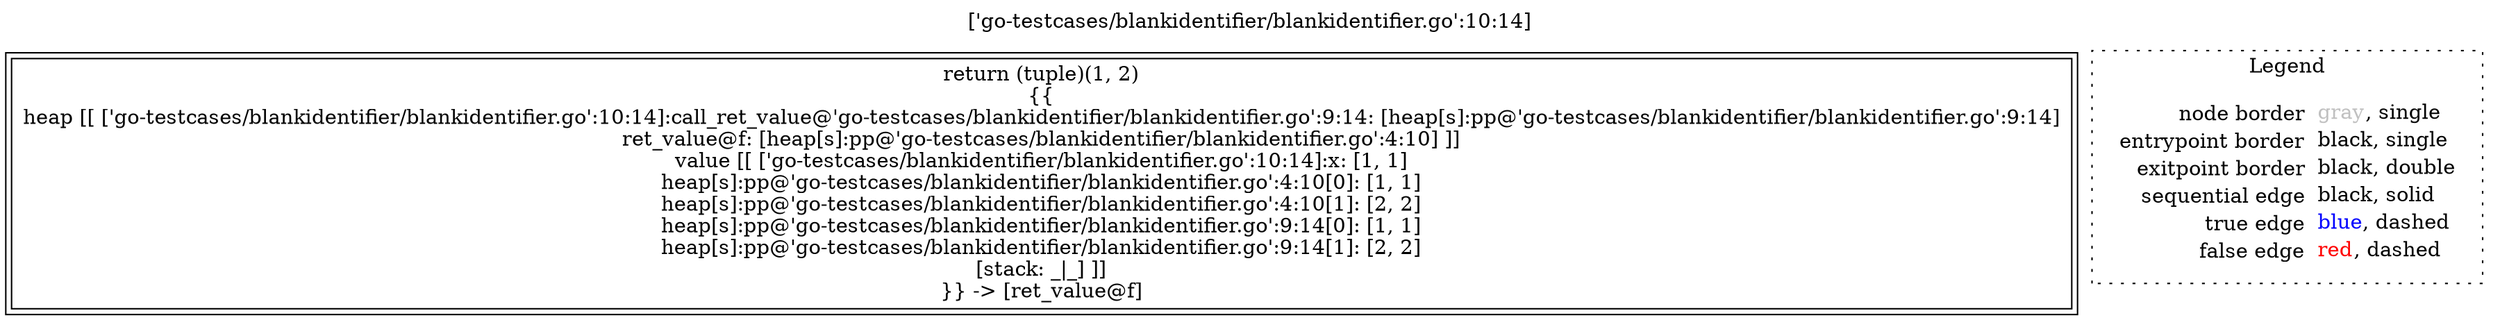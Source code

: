 digraph {
	labelloc="t";
	label="['go-testcases/blankidentifier/blankidentifier.go':10:14]";
	"node0" [shape="rect",color="black",peripheries="2",label=<return (tuple)(1, 2)<BR/>{{<BR/>heap [[ ['go-testcases/blankidentifier/blankidentifier.go':10:14]:call_ret_value@'go-testcases/blankidentifier/blankidentifier.go':9:14: [heap[s]:pp@'go-testcases/blankidentifier/blankidentifier.go':9:14]<BR/>ret_value@f: [heap[s]:pp@'go-testcases/blankidentifier/blankidentifier.go':4:10] ]]<BR/>value [[ ['go-testcases/blankidentifier/blankidentifier.go':10:14]:x: [1, 1]<BR/>heap[s]:pp@'go-testcases/blankidentifier/blankidentifier.go':4:10[0]: [1, 1]<BR/>heap[s]:pp@'go-testcases/blankidentifier/blankidentifier.go':4:10[1]: [2, 2]<BR/>heap[s]:pp@'go-testcases/blankidentifier/blankidentifier.go':9:14[0]: [1, 1]<BR/>heap[s]:pp@'go-testcases/blankidentifier/blankidentifier.go':9:14[1]: [2, 2]<BR/>[stack: _|_] ]]<BR/>}} -&gt; [ret_value@f]>];
subgraph cluster_legend {
	label="Legend";
	style=dotted;
	node [shape=plaintext];
	"legend" [label=<<table border="0" cellpadding="2" cellspacing="0" cellborder="0"><tr><td align="right">node border&nbsp;</td><td align="left"><font color="gray">gray</font>, single</td></tr><tr><td align="right">entrypoint border&nbsp;</td><td align="left"><font color="black">black</font>, single</td></tr><tr><td align="right">exitpoint border&nbsp;</td><td align="left"><font color="black">black</font>, double</td></tr><tr><td align="right">sequential edge&nbsp;</td><td align="left"><font color="black">black</font>, solid</td></tr><tr><td align="right">true edge&nbsp;</td><td align="left"><font color="blue">blue</font>, dashed</td></tr><tr><td align="right">false edge&nbsp;</td><td align="left"><font color="red">red</font>, dashed</td></tr></table>>];
}

}
